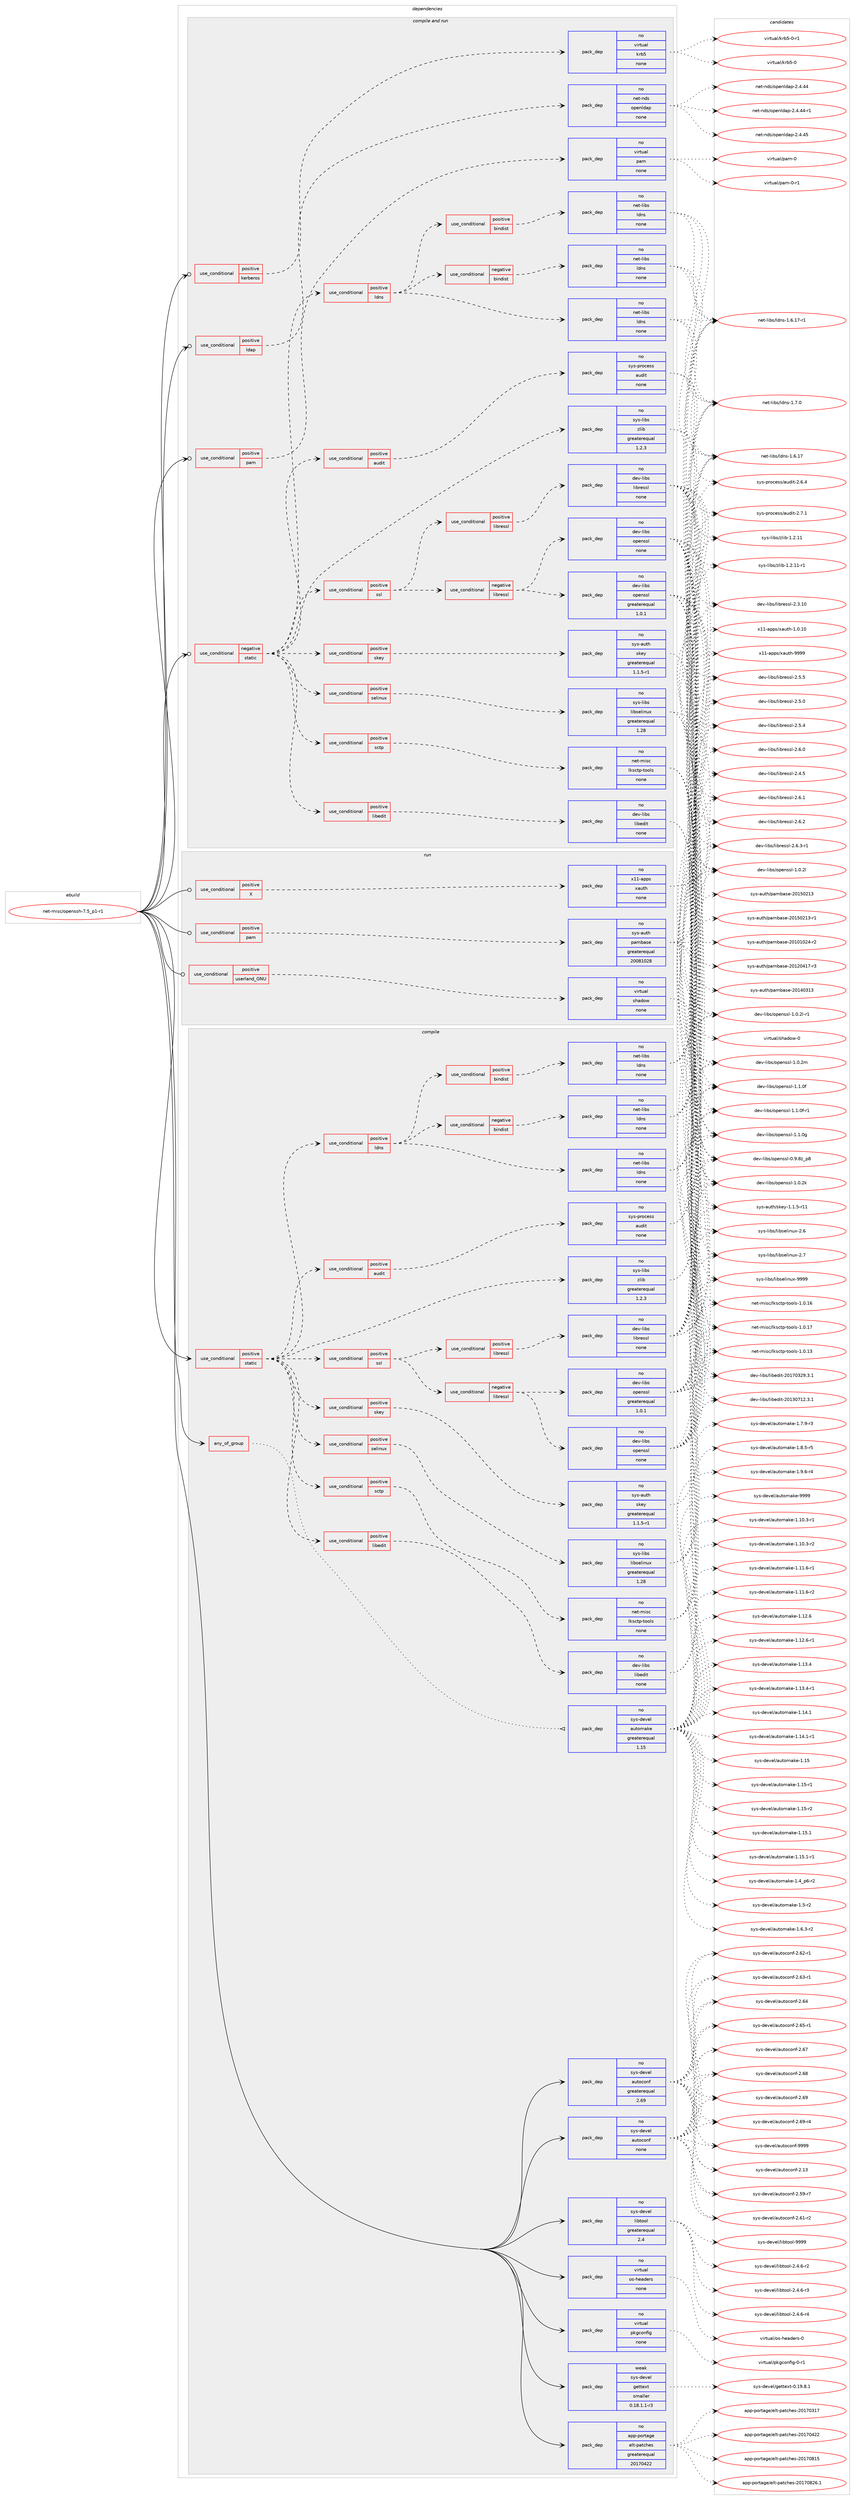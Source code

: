 digraph prolog {

# *************
# Graph options
# *************

newrank=true;
concentrate=true;
compound=true;
graph [rankdir=LR,fontname=Helvetica,fontsize=10,ranksep=1.5];#, ranksep=2.5, nodesep=0.2];
edge  [arrowhead=vee];
node  [fontname=Helvetica,fontsize=10];

# **********
# The ebuild
# **********

subgraph cluster_leftcol {
color=gray;
rank=same;
label=<<i>ebuild</i>>;
id [label="net-misc/openssh-7.5_p1-r1", color=red, width=4, href="../net-misc/openssh-7.5_p1-r1.svg"];
}

# ****************
# The dependencies
# ****************

subgraph cluster_midcol {
color=gray;
label=<<i>dependencies</i>>;
subgraph cluster_compile {
fillcolor="#eeeeee";
style=filled;
label=<<i>compile</i>>;
subgraph any7080 {
dependency428613 [label=<<TABLE BORDER="0" CELLBORDER="1" CELLSPACING="0" CELLPADDING="4"><TR><TD CELLPADDING="10">any_of_group</TD></TR></TABLE>>, shape=none, color=red];subgraph pack315229 {
dependency428614 [label=<<TABLE BORDER="0" CELLBORDER="1" CELLSPACING="0" CELLPADDING="4" WIDTH="220"><TR><TD ROWSPAN="6" CELLPADDING="30">pack_dep</TD></TR><TR><TD WIDTH="110">no</TD></TR><TR><TD>sys-devel</TD></TR><TR><TD>automake</TD></TR><TR><TD>greaterequal</TD></TR><TR><TD>1.15</TD></TR></TABLE>>, shape=none, color=blue];
}
dependency428613:e -> dependency428614:w [weight=20,style="dotted",arrowhead="oinv"];
}
id:e -> dependency428613:w [weight=20,style="solid",arrowhead="vee"];
subgraph cond106084 {
dependency428615 [label=<<TABLE BORDER="0" CELLBORDER="1" CELLSPACING="0" CELLPADDING="4"><TR><TD ROWSPAN="3" CELLPADDING="10">use_conditional</TD></TR><TR><TD>positive</TD></TR><TR><TD>static</TD></TR></TABLE>>, shape=none, color=red];
subgraph cond106085 {
dependency428616 [label=<<TABLE BORDER="0" CELLBORDER="1" CELLSPACING="0" CELLPADDING="4"><TR><TD ROWSPAN="3" CELLPADDING="10">use_conditional</TD></TR><TR><TD>positive</TD></TR><TR><TD>audit</TD></TR></TABLE>>, shape=none, color=red];
subgraph pack315230 {
dependency428617 [label=<<TABLE BORDER="0" CELLBORDER="1" CELLSPACING="0" CELLPADDING="4" WIDTH="220"><TR><TD ROWSPAN="6" CELLPADDING="30">pack_dep</TD></TR><TR><TD WIDTH="110">no</TD></TR><TR><TD>sys-process</TD></TR><TR><TD>audit</TD></TR><TR><TD>none</TD></TR><TR><TD></TD></TR></TABLE>>, shape=none, color=blue];
}
dependency428616:e -> dependency428617:w [weight=20,style="dashed",arrowhead="vee"];
}
dependency428615:e -> dependency428616:w [weight=20,style="dashed",arrowhead="vee"];
subgraph cond106086 {
dependency428618 [label=<<TABLE BORDER="0" CELLBORDER="1" CELLSPACING="0" CELLPADDING="4"><TR><TD ROWSPAN="3" CELLPADDING="10">use_conditional</TD></TR><TR><TD>positive</TD></TR><TR><TD>ldns</TD></TR></TABLE>>, shape=none, color=red];
subgraph pack315231 {
dependency428619 [label=<<TABLE BORDER="0" CELLBORDER="1" CELLSPACING="0" CELLPADDING="4" WIDTH="220"><TR><TD ROWSPAN="6" CELLPADDING="30">pack_dep</TD></TR><TR><TD WIDTH="110">no</TD></TR><TR><TD>net-libs</TD></TR><TR><TD>ldns</TD></TR><TR><TD>none</TD></TR><TR><TD></TD></TR></TABLE>>, shape=none, color=blue];
}
dependency428618:e -> dependency428619:w [weight=20,style="dashed",arrowhead="vee"];
subgraph cond106087 {
dependency428620 [label=<<TABLE BORDER="0" CELLBORDER="1" CELLSPACING="0" CELLPADDING="4"><TR><TD ROWSPAN="3" CELLPADDING="10">use_conditional</TD></TR><TR><TD>negative</TD></TR><TR><TD>bindist</TD></TR></TABLE>>, shape=none, color=red];
subgraph pack315232 {
dependency428621 [label=<<TABLE BORDER="0" CELLBORDER="1" CELLSPACING="0" CELLPADDING="4" WIDTH="220"><TR><TD ROWSPAN="6" CELLPADDING="30">pack_dep</TD></TR><TR><TD WIDTH="110">no</TD></TR><TR><TD>net-libs</TD></TR><TR><TD>ldns</TD></TR><TR><TD>none</TD></TR><TR><TD></TD></TR></TABLE>>, shape=none, color=blue];
}
dependency428620:e -> dependency428621:w [weight=20,style="dashed",arrowhead="vee"];
}
dependency428618:e -> dependency428620:w [weight=20,style="dashed",arrowhead="vee"];
subgraph cond106088 {
dependency428622 [label=<<TABLE BORDER="0" CELLBORDER="1" CELLSPACING="0" CELLPADDING="4"><TR><TD ROWSPAN="3" CELLPADDING="10">use_conditional</TD></TR><TR><TD>positive</TD></TR><TR><TD>bindist</TD></TR></TABLE>>, shape=none, color=red];
subgraph pack315233 {
dependency428623 [label=<<TABLE BORDER="0" CELLBORDER="1" CELLSPACING="0" CELLPADDING="4" WIDTH="220"><TR><TD ROWSPAN="6" CELLPADDING="30">pack_dep</TD></TR><TR><TD WIDTH="110">no</TD></TR><TR><TD>net-libs</TD></TR><TR><TD>ldns</TD></TR><TR><TD>none</TD></TR><TR><TD></TD></TR></TABLE>>, shape=none, color=blue];
}
dependency428622:e -> dependency428623:w [weight=20,style="dashed",arrowhead="vee"];
}
dependency428618:e -> dependency428622:w [weight=20,style="dashed",arrowhead="vee"];
}
dependency428615:e -> dependency428618:w [weight=20,style="dashed",arrowhead="vee"];
subgraph cond106089 {
dependency428624 [label=<<TABLE BORDER="0" CELLBORDER="1" CELLSPACING="0" CELLPADDING="4"><TR><TD ROWSPAN="3" CELLPADDING="10">use_conditional</TD></TR><TR><TD>positive</TD></TR><TR><TD>libedit</TD></TR></TABLE>>, shape=none, color=red];
subgraph pack315234 {
dependency428625 [label=<<TABLE BORDER="0" CELLBORDER="1" CELLSPACING="0" CELLPADDING="4" WIDTH="220"><TR><TD ROWSPAN="6" CELLPADDING="30">pack_dep</TD></TR><TR><TD WIDTH="110">no</TD></TR><TR><TD>dev-libs</TD></TR><TR><TD>libedit</TD></TR><TR><TD>none</TD></TR><TR><TD></TD></TR></TABLE>>, shape=none, color=blue];
}
dependency428624:e -> dependency428625:w [weight=20,style="dashed",arrowhead="vee"];
}
dependency428615:e -> dependency428624:w [weight=20,style="dashed",arrowhead="vee"];
subgraph cond106090 {
dependency428626 [label=<<TABLE BORDER="0" CELLBORDER="1" CELLSPACING="0" CELLPADDING="4"><TR><TD ROWSPAN="3" CELLPADDING="10">use_conditional</TD></TR><TR><TD>positive</TD></TR><TR><TD>sctp</TD></TR></TABLE>>, shape=none, color=red];
subgraph pack315235 {
dependency428627 [label=<<TABLE BORDER="0" CELLBORDER="1" CELLSPACING="0" CELLPADDING="4" WIDTH="220"><TR><TD ROWSPAN="6" CELLPADDING="30">pack_dep</TD></TR><TR><TD WIDTH="110">no</TD></TR><TR><TD>net-misc</TD></TR><TR><TD>lksctp-tools</TD></TR><TR><TD>none</TD></TR><TR><TD></TD></TR></TABLE>>, shape=none, color=blue];
}
dependency428626:e -> dependency428627:w [weight=20,style="dashed",arrowhead="vee"];
}
dependency428615:e -> dependency428626:w [weight=20,style="dashed",arrowhead="vee"];
subgraph cond106091 {
dependency428628 [label=<<TABLE BORDER="0" CELLBORDER="1" CELLSPACING="0" CELLPADDING="4"><TR><TD ROWSPAN="3" CELLPADDING="10">use_conditional</TD></TR><TR><TD>positive</TD></TR><TR><TD>selinux</TD></TR></TABLE>>, shape=none, color=red];
subgraph pack315236 {
dependency428629 [label=<<TABLE BORDER="0" CELLBORDER="1" CELLSPACING="0" CELLPADDING="4" WIDTH="220"><TR><TD ROWSPAN="6" CELLPADDING="30">pack_dep</TD></TR><TR><TD WIDTH="110">no</TD></TR><TR><TD>sys-libs</TD></TR><TR><TD>libselinux</TD></TR><TR><TD>greaterequal</TD></TR><TR><TD>1.28</TD></TR></TABLE>>, shape=none, color=blue];
}
dependency428628:e -> dependency428629:w [weight=20,style="dashed",arrowhead="vee"];
}
dependency428615:e -> dependency428628:w [weight=20,style="dashed",arrowhead="vee"];
subgraph cond106092 {
dependency428630 [label=<<TABLE BORDER="0" CELLBORDER="1" CELLSPACING="0" CELLPADDING="4"><TR><TD ROWSPAN="3" CELLPADDING="10">use_conditional</TD></TR><TR><TD>positive</TD></TR><TR><TD>skey</TD></TR></TABLE>>, shape=none, color=red];
subgraph pack315237 {
dependency428631 [label=<<TABLE BORDER="0" CELLBORDER="1" CELLSPACING="0" CELLPADDING="4" WIDTH="220"><TR><TD ROWSPAN="6" CELLPADDING="30">pack_dep</TD></TR><TR><TD WIDTH="110">no</TD></TR><TR><TD>sys-auth</TD></TR><TR><TD>skey</TD></TR><TR><TD>greaterequal</TD></TR><TR><TD>1.1.5-r1</TD></TR></TABLE>>, shape=none, color=blue];
}
dependency428630:e -> dependency428631:w [weight=20,style="dashed",arrowhead="vee"];
}
dependency428615:e -> dependency428630:w [weight=20,style="dashed",arrowhead="vee"];
subgraph cond106093 {
dependency428632 [label=<<TABLE BORDER="0" CELLBORDER="1" CELLSPACING="0" CELLPADDING="4"><TR><TD ROWSPAN="3" CELLPADDING="10">use_conditional</TD></TR><TR><TD>positive</TD></TR><TR><TD>ssl</TD></TR></TABLE>>, shape=none, color=red];
subgraph cond106094 {
dependency428633 [label=<<TABLE BORDER="0" CELLBORDER="1" CELLSPACING="0" CELLPADDING="4"><TR><TD ROWSPAN="3" CELLPADDING="10">use_conditional</TD></TR><TR><TD>negative</TD></TR><TR><TD>libressl</TD></TR></TABLE>>, shape=none, color=red];
subgraph pack315238 {
dependency428634 [label=<<TABLE BORDER="0" CELLBORDER="1" CELLSPACING="0" CELLPADDING="4" WIDTH="220"><TR><TD ROWSPAN="6" CELLPADDING="30">pack_dep</TD></TR><TR><TD WIDTH="110">no</TD></TR><TR><TD>dev-libs</TD></TR><TR><TD>openssl</TD></TR><TR><TD>greaterequal</TD></TR><TR><TD>1.0.1</TD></TR></TABLE>>, shape=none, color=blue];
}
dependency428633:e -> dependency428634:w [weight=20,style="dashed",arrowhead="vee"];
subgraph pack315239 {
dependency428635 [label=<<TABLE BORDER="0" CELLBORDER="1" CELLSPACING="0" CELLPADDING="4" WIDTH="220"><TR><TD ROWSPAN="6" CELLPADDING="30">pack_dep</TD></TR><TR><TD WIDTH="110">no</TD></TR><TR><TD>dev-libs</TD></TR><TR><TD>openssl</TD></TR><TR><TD>none</TD></TR><TR><TD></TD></TR></TABLE>>, shape=none, color=blue];
}
dependency428633:e -> dependency428635:w [weight=20,style="dashed",arrowhead="vee"];
}
dependency428632:e -> dependency428633:w [weight=20,style="dashed",arrowhead="vee"];
subgraph cond106095 {
dependency428636 [label=<<TABLE BORDER="0" CELLBORDER="1" CELLSPACING="0" CELLPADDING="4"><TR><TD ROWSPAN="3" CELLPADDING="10">use_conditional</TD></TR><TR><TD>positive</TD></TR><TR><TD>libressl</TD></TR></TABLE>>, shape=none, color=red];
subgraph pack315240 {
dependency428637 [label=<<TABLE BORDER="0" CELLBORDER="1" CELLSPACING="0" CELLPADDING="4" WIDTH="220"><TR><TD ROWSPAN="6" CELLPADDING="30">pack_dep</TD></TR><TR><TD WIDTH="110">no</TD></TR><TR><TD>dev-libs</TD></TR><TR><TD>libressl</TD></TR><TR><TD>none</TD></TR><TR><TD></TD></TR></TABLE>>, shape=none, color=blue];
}
dependency428636:e -> dependency428637:w [weight=20,style="dashed",arrowhead="vee"];
}
dependency428632:e -> dependency428636:w [weight=20,style="dashed",arrowhead="vee"];
}
dependency428615:e -> dependency428632:w [weight=20,style="dashed",arrowhead="vee"];
subgraph pack315241 {
dependency428638 [label=<<TABLE BORDER="0" CELLBORDER="1" CELLSPACING="0" CELLPADDING="4" WIDTH="220"><TR><TD ROWSPAN="6" CELLPADDING="30">pack_dep</TD></TR><TR><TD WIDTH="110">no</TD></TR><TR><TD>sys-libs</TD></TR><TR><TD>zlib</TD></TR><TR><TD>greaterequal</TD></TR><TR><TD>1.2.3</TD></TR></TABLE>>, shape=none, color=blue];
}
dependency428615:e -> dependency428638:w [weight=20,style="dashed",arrowhead="vee"];
}
id:e -> dependency428615:w [weight=20,style="solid",arrowhead="vee"];
subgraph pack315242 {
dependency428639 [label=<<TABLE BORDER="0" CELLBORDER="1" CELLSPACING="0" CELLPADDING="4" WIDTH="220"><TR><TD ROWSPAN="6" CELLPADDING="30">pack_dep</TD></TR><TR><TD WIDTH="110">no</TD></TR><TR><TD>app-portage</TD></TR><TR><TD>elt-patches</TD></TR><TR><TD>greaterequal</TD></TR><TR><TD>20170422</TD></TR></TABLE>>, shape=none, color=blue];
}
id:e -> dependency428639:w [weight=20,style="solid",arrowhead="vee"];
subgraph pack315243 {
dependency428640 [label=<<TABLE BORDER="0" CELLBORDER="1" CELLSPACING="0" CELLPADDING="4" WIDTH="220"><TR><TD ROWSPAN="6" CELLPADDING="30">pack_dep</TD></TR><TR><TD WIDTH="110">no</TD></TR><TR><TD>sys-devel</TD></TR><TR><TD>autoconf</TD></TR><TR><TD>greaterequal</TD></TR><TR><TD>2.69</TD></TR></TABLE>>, shape=none, color=blue];
}
id:e -> dependency428640:w [weight=20,style="solid",arrowhead="vee"];
subgraph pack315244 {
dependency428641 [label=<<TABLE BORDER="0" CELLBORDER="1" CELLSPACING="0" CELLPADDING="4" WIDTH="220"><TR><TD ROWSPAN="6" CELLPADDING="30">pack_dep</TD></TR><TR><TD WIDTH="110">no</TD></TR><TR><TD>sys-devel</TD></TR><TR><TD>autoconf</TD></TR><TR><TD>none</TD></TR><TR><TD></TD></TR></TABLE>>, shape=none, color=blue];
}
id:e -> dependency428641:w [weight=20,style="solid",arrowhead="vee"];
subgraph pack315245 {
dependency428642 [label=<<TABLE BORDER="0" CELLBORDER="1" CELLSPACING="0" CELLPADDING="4" WIDTH="220"><TR><TD ROWSPAN="6" CELLPADDING="30">pack_dep</TD></TR><TR><TD WIDTH="110">no</TD></TR><TR><TD>sys-devel</TD></TR><TR><TD>libtool</TD></TR><TR><TD>greaterequal</TD></TR><TR><TD>2.4</TD></TR></TABLE>>, shape=none, color=blue];
}
id:e -> dependency428642:w [weight=20,style="solid",arrowhead="vee"];
subgraph pack315246 {
dependency428643 [label=<<TABLE BORDER="0" CELLBORDER="1" CELLSPACING="0" CELLPADDING="4" WIDTH="220"><TR><TD ROWSPAN="6" CELLPADDING="30">pack_dep</TD></TR><TR><TD WIDTH="110">no</TD></TR><TR><TD>virtual</TD></TR><TR><TD>os-headers</TD></TR><TR><TD>none</TD></TR><TR><TD></TD></TR></TABLE>>, shape=none, color=blue];
}
id:e -> dependency428643:w [weight=20,style="solid",arrowhead="vee"];
subgraph pack315247 {
dependency428644 [label=<<TABLE BORDER="0" CELLBORDER="1" CELLSPACING="0" CELLPADDING="4" WIDTH="220"><TR><TD ROWSPAN="6" CELLPADDING="30">pack_dep</TD></TR><TR><TD WIDTH="110">no</TD></TR><TR><TD>virtual</TD></TR><TR><TD>pkgconfig</TD></TR><TR><TD>none</TD></TR><TR><TD></TD></TR></TABLE>>, shape=none, color=blue];
}
id:e -> dependency428644:w [weight=20,style="solid",arrowhead="vee"];
subgraph pack315248 {
dependency428645 [label=<<TABLE BORDER="0" CELLBORDER="1" CELLSPACING="0" CELLPADDING="4" WIDTH="220"><TR><TD ROWSPAN="6" CELLPADDING="30">pack_dep</TD></TR><TR><TD WIDTH="110">weak</TD></TR><TR><TD>sys-devel</TD></TR><TR><TD>gettext</TD></TR><TR><TD>smaller</TD></TR><TR><TD>0.18.1.1-r3</TD></TR></TABLE>>, shape=none, color=blue];
}
id:e -> dependency428645:w [weight=20,style="solid",arrowhead="vee"];
}
subgraph cluster_compileandrun {
fillcolor="#eeeeee";
style=filled;
label=<<i>compile and run</i>>;
subgraph cond106096 {
dependency428646 [label=<<TABLE BORDER="0" CELLBORDER="1" CELLSPACING="0" CELLPADDING="4"><TR><TD ROWSPAN="3" CELLPADDING="10">use_conditional</TD></TR><TR><TD>negative</TD></TR><TR><TD>static</TD></TR></TABLE>>, shape=none, color=red];
subgraph cond106097 {
dependency428647 [label=<<TABLE BORDER="0" CELLBORDER="1" CELLSPACING="0" CELLPADDING="4"><TR><TD ROWSPAN="3" CELLPADDING="10">use_conditional</TD></TR><TR><TD>positive</TD></TR><TR><TD>audit</TD></TR></TABLE>>, shape=none, color=red];
subgraph pack315249 {
dependency428648 [label=<<TABLE BORDER="0" CELLBORDER="1" CELLSPACING="0" CELLPADDING="4" WIDTH="220"><TR><TD ROWSPAN="6" CELLPADDING="30">pack_dep</TD></TR><TR><TD WIDTH="110">no</TD></TR><TR><TD>sys-process</TD></TR><TR><TD>audit</TD></TR><TR><TD>none</TD></TR><TR><TD></TD></TR></TABLE>>, shape=none, color=blue];
}
dependency428647:e -> dependency428648:w [weight=20,style="dashed",arrowhead="vee"];
}
dependency428646:e -> dependency428647:w [weight=20,style="dashed",arrowhead="vee"];
subgraph cond106098 {
dependency428649 [label=<<TABLE BORDER="0" CELLBORDER="1" CELLSPACING="0" CELLPADDING="4"><TR><TD ROWSPAN="3" CELLPADDING="10">use_conditional</TD></TR><TR><TD>positive</TD></TR><TR><TD>ldns</TD></TR></TABLE>>, shape=none, color=red];
subgraph pack315250 {
dependency428650 [label=<<TABLE BORDER="0" CELLBORDER="1" CELLSPACING="0" CELLPADDING="4" WIDTH="220"><TR><TD ROWSPAN="6" CELLPADDING="30">pack_dep</TD></TR><TR><TD WIDTH="110">no</TD></TR><TR><TD>net-libs</TD></TR><TR><TD>ldns</TD></TR><TR><TD>none</TD></TR><TR><TD></TD></TR></TABLE>>, shape=none, color=blue];
}
dependency428649:e -> dependency428650:w [weight=20,style="dashed",arrowhead="vee"];
subgraph cond106099 {
dependency428651 [label=<<TABLE BORDER="0" CELLBORDER="1" CELLSPACING="0" CELLPADDING="4"><TR><TD ROWSPAN="3" CELLPADDING="10">use_conditional</TD></TR><TR><TD>negative</TD></TR><TR><TD>bindist</TD></TR></TABLE>>, shape=none, color=red];
subgraph pack315251 {
dependency428652 [label=<<TABLE BORDER="0" CELLBORDER="1" CELLSPACING="0" CELLPADDING="4" WIDTH="220"><TR><TD ROWSPAN="6" CELLPADDING="30">pack_dep</TD></TR><TR><TD WIDTH="110">no</TD></TR><TR><TD>net-libs</TD></TR><TR><TD>ldns</TD></TR><TR><TD>none</TD></TR><TR><TD></TD></TR></TABLE>>, shape=none, color=blue];
}
dependency428651:e -> dependency428652:w [weight=20,style="dashed",arrowhead="vee"];
}
dependency428649:e -> dependency428651:w [weight=20,style="dashed",arrowhead="vee"];
subgraph cond106100 {
dependency428653 [label=<<TABLE BORDER="0" CELLBORDER="1" CELLSPACING="0" CELLPADDING="4"><TR><TD ROWSPAN="3" CELLPADDING="10">use_conditional</TD></TR><TR><TD>positive</TD></TR><TR><TD>bindist</TD></TR></TABLE>>, shape=none, color=red];
subgraph pack315252 {
dependency428654 [label=<<TABLE BORDER="0" CELLBORDER="1" CELLSPACING="0" CELLPADDING="4" WIDTH="220"><TR><TD ROWSPAN="6" CELLPADDING="30">pack_dep</TD></TR><TR><TD WIDTH="110">no</TD></TR><TR><TD>net-libs</TD></TR><TR><TD>ldns</TD></TR><TR><TD>none</TD></TR><TR><TD></TD></TR></TABLE>>, shape=none, color=blue];
}
dependency428653:e -> dependency428654:w [weight=20,style="dashed",arrowhead="vee"];
}
dependency428649:e -> dependency428653:w [weight=20,style="dashed",arrowhead="vee"];
}
dependency428646:e -> dependency428649:w [weight=20,style="dashed",arrowhead="vee"];
subgraph cond106101 {
dependency428655 [label=<<TABLE BORDER="0" CELLBORDER="1" CELLSPACING="0" CELLPADDING="4"><TR><TD ROWSPAN="3" CELLPADDING="10">use_conditional</TD></TR><TR><TD>positive</TD></TR><TR><TD>libedit</TD></TR></TABLE>>, shape=none, color=red];
subgraph pack315253 {
dependency428656 [label=<<TABLE BORDER="0" CELLBORDER="1" CELLSPACING="0" CELLPADDING="4" WIDTH="220"><TR><TD ROWSPAN="6" CELLPADDING="30">pack_dep</TD></TR><TR><TD WIDTH="110">no</TD></TR><TR><TD>dev-libs</TD></TR><TR><TD>libedit</TD></TR><TR><TD>none</TD></TR><TR><TD></TD></TR></TABLE>>, shape=none, color=blue];
}
dependency428655:e -> dependency428656:w [weight=20,style="dashed",arrowhead="vee"];
}
dependency428646:e -> dependency428655:w [weight=20,style="dashed",arrowhead="vee"];
subgraph cond106102 {
dependency428657 [label=<<TABLE BORDER="0" CELLBORDER="1" CELLSPACING="0" CELLPADDING="4"><TR><TD ROWSPAN="3" CELLPADDING="10">use_conditional</TD></TR><TR><TD>positive</TD></TR><TR><TD>sctp</TD></TR></TABLE>>, shape=none, color=red];
subgraph pack315254 {
dependency428658 [label=<<TABLE BORDER="0" CELLBORDER="1" CELLSPACING="0" CELLPADDING="4" WIDTH="220"><TR><TD ROWSPAN="6" CELLPADDING="30">pack_dep</TD></TR><TR><TD WIDTH="110">no</TD></TR><TR><TD>net-misc</TD></TR><TR><TD>lksctp-tools</TD></TR><TR><TD>none</TD></TR><TR><TD></TD></TR></TABLE>>, shape=none, color=blue];
}
dependency428657:e -> dependency428658:w [weight=20,style="dashed",arrowhead="vee"];
}
dependency428646:e -> dependency428657:w [weight=20,style="dashed",arrowhead="vee"];
subgraph cond106103 {
dependency428659 [label=<<TABLE BORDER="0" CELLBORDER="1" CELLSPACING="0" CELLPADDING="4"><TR><TD ROWSPAN="3" CELLPADDING="10">use_conditional</TD></TR><TR><TD>positive</TD></TR><TR><TD>selinux</TD></TR></TABLE>>, shape=none, color=red];
subgraph pack315255 {
dependency428660 [label=<<TABLE BORDER="0" CELLBORDER="1" CELLSPACING="0" CELLPADDING="4" WIDTH="220"><TR><TD ROWSPAN="6" CELLPADDING="30">pack_dep</TD></TR><TR><TD WIDTH="110">no</TD></TR><TR><TD>sys-libs</TD></TR><TR><TD>libselinux</TD></TR><TR><TD>greaterequal</TD></TR><TR><TD>1.28</TD></TR></TABLE>>, shape=none, color=blue];
}
dependency428659:e -> dependency428660:w [weight=20,style="dashed",arrowhead="vee"];
}
dependency428646:e -> dependency428659:w [weight=20,style="dashed",arrowhead="vee"];
subgraph cond106104 {
dependency428661 [label=<<TABLE BORDER="0" CELLBORDER="1" CELLSPACING="0" CELLPADDING="4"><TR><TD ROWSPAN="3" CELLPADDING="10">use_conditional</TD></TR><TR><TD>positive</TD></TR><TR><TD>skey</TD></TR></TABLE>>, shape=none, color=red];
subgraph pack315256 {
dependency428662 [label=<<TABLE BORDER="0" CELLBORDER="1" CELLSPACING="0" CELLPADDING="4" WIDTH="220"><TR><TD ROWSPAN="6" CELLPADDING="30">pack_dep</TD></TR><TR><TD WIDTH="110">no</TD></TR><TR><TD>sys-auth</TD></TR><TR><TD>skey</TD></TR><TR><TD>greaterequal</TD></TR><TR><TD>1.1.5-r1</TD></TR></TABLE>>, shape=none, color=blue];
}
dependency428661:e -> dependency428662:w [weight=20,style="dashed",arrowhead="vee"];
}
dependency428646:e -> dependency428661:w [weight=20,style="dashed",arrowhead="vee"];
subgraph cond106105 {
dependency428663 [label=<<TABLE BORDER="0" CELLBORDER="1" CELLSPACING="0" CELLPADDING="4"><TR><TD ROWSPAN="3" CELLPADDING="10">use_conditional</TD></TR><TR><TD>positive</TD></TR><TR><TD>ssl</TD></TR></TABLE>>, shape=none, color=red];
subgraph cond106106 {
dependency428664 [label=<<TABLE BORDER="0" CELLBORDER="1" CELLSPACING="0" CELLPADDING="4"><TR><TD ROWSPAN="3" CELLPADDING="10">use_conditional</TD></TR><TR><TD>negative</TD></TR><TR><TD>libressl</TD></TR></TABLE>>, shape=none, color=red];
subgraph pack315257 {
dependency428665 [label=<<TABLE BORDER="0" CELLBORDER="1" CELLSPACING="0" CELLPADDING="4" WIDTH="220"><TR><TD ROWSPAN="6" CELLPADDING="30">pack_dep</TD></TR><TR><TD WIDTH="110">no</TD></TR><TR><TD>dev-libs</TD></TR><TR><TD>openssl</TD></TR><TR><TD>greaterequal</TD></TR><TR><TD>1.0.1</TD></TR></TABLE>>, shape=none, color=blue];
}
dependency428664:e -> dependency428665:w [weight=20,style="dashed",arrowhead="vee"];
subgraph pack315258 {
dependency428666 [label=<<TABLE BORDER="0" CELLBORDER="1" CELLSPACING="0" CELLPADDING="4" WIDTH="220"><TR><TD ROWSPAN="6" CELLPADDING="30">pack_dep</TD></TR><TR><TD WIDTH="110">no</TD></TR><TR><TD>dev-libs</TD></TR><TR><TD>openssl</TD></TR><TR><TD>none</TD></TR><TR><TD></TD></TR></TABLE>>, shape=none, color=blue];
}
dependency428664:e -> dependency428666:w [weight=20,style="dashed",arrowhead="vee"];
}
dependency428663:e -> dependency428664:w [weight=20,style="dashed",arrowhead="vee"];
subgraph cond106107 {
dependency428667 [label=<<TABLE BORDER="0" CELLBORDER="1" CELLSPACING="0" CELLPADDING="4"><TR><TD ROWSPAN="3" CELLPADDING="10">use_conditional</TD></TR><TR><TD>positive</TD></TR><TR><TD>libressl</TD></TR></TABLE>>, shape=none, color=red];
subgraph pack315259 {
dependency428668 [label=<<TABLE BORDER="0" CELLBORDER="1" CELLSPACING="0" CELLPADDING="4" WIDTH="220"><TR><TD ROWSPAN="6" CELLPADDING="30">pack_dep</TD></TR><TR><TD WIDTH="110">no</TD></TR><TR><TD>dev-libs</TD></TR><TR><TD>libressl</TD></TR><TR><TD>none</TD></TR><TR><TD></TD></TR></TABLE>>, shape=none, color=blue];
}
dependency428667:e -> dependency428668:w [weight=20,style="dashed",arrowhead="vee"];
}
dependency428663:e -> dependency428667:w [weight=20,style="dashed",arrowhead="vee"];
}
dependency428646:e -> dependency428663:w [weight=20,style="dashed",arrowhead="vee"];
subgraph pack315260 {
dependency428669 [label=<<TABLE BORDER="0" CELLBORDER="1" CELLSPACING="0" CELLPADDING="4" WIDTH="220"><TR><TD ROWSPAN="6" CELLPADDING="30">pack_dep</TD></TR><TR><TD WIDTH="110">no</TD></TR><TR><TD>sys-libs</TD></TR><TR><TD>zlib</TD></TR><TR><TD>greaterequal</TD></TR><TR><TD>1.2.3</TD></TR></TABLE>>, shape=none, color=blue];
}
dependency428646:e -> dependency428669:w [weight=20,style="dashed",arrowhead="vee"];
}
id:e -> dependency428646:w [weight=20,style="solid",arrowhead="odotvee"];
subgraph cond106108 {
dependency428670 [label=<<TABLE BORDER="0" CELLBORDER="1" CELLSPACING="0" CELLPADDING="4"><TR><TD ROWSPAN="3" CELLPADDING="10">use_conditional</TD></TR><TR><TD>positive</TD></TR><TR><TD>kerberos</TD></TR></TABLE>>, shape=none, color=red];
subgraph pack315261 {
dependency428671 [label=<<TABLE BORDER="0" CELLBORDER="1" CELLSPACING="0" CELLPADDING="4" WIDTH="220"><TR><TD ROWSPAN="6" CELLPADDING="30">pack_dep</TD></TR><TR><TD WIDTH="110">no</TD></TR><TR><TD>virtual</TD></TR><TR><TD>krb5</TD></TR><TR><TD>none</TD></TR><TR><TD></TD></TR></TABLE>>, shape=none, color=blue];
}
dependency428670:e -> dependency428671:w [weight=20,style="dashed",arrowhead="vee"];
}
id:e -> dependency428670:w [weight=20,style="solid",arrowhead="odotvee"];
subgraph cond106109 {
dependency428672 [label=<<TABLE BORDER="0" CELLBORDER="1" CELLSPACING="0" CELLPADDING="4"><TR><TD ROWSPAN="3" CELLPADDING="10">use_conditional</TD></TR><TR><TD>positive</TD></TR><TR><TD>ldap</TD></TR></TABLE>>, shape=none, color=red];
subgraph pack315262 {
dependency428673 [label=<<TABLE BORDER="0" CELLBORDER="1" CELLSPACING="0" CELLPADDING="4" WIDTH="220"><TR><TD ROWSPAN="6" CELLPADDING="30">pack_dep</TD></TR><TR><TD WIDTH="110">no</TD></TR><TR><TD>net-nds</TD></TR><TR><TD>openldap</TD></TR><TR><TD>none</TD></TR><TR><TD></TD></TR></TABLE>>, shape=none, color=blue];
}
dependency428672:e -> dependency428673:w [weight=20,style="dashed",arrowhead="vee"];
}
id:e -> dependency428672:w [weight=20,style="solid",arrowhead="odotvee"];
subgraph cond106110 {
dependency428674 [label=<<TABLE BORDER="0" CELLBORDER="1" CELLSPACING="0" CELLPADDING="4"><TR><TD ROWSPAN="3" CELLPADDING="10">use_conditional</TD></TR><TR><TD>positive</TD></TR><TR><TD>pam</TD></TR></TABLE>>, shape=none, color=red];
subgraph pack315263 {
dependency428675 [label=<<TABLE BORDER="0" CELLBORDER="1" CELLSPACING="0" CELLPADDING="4" WIDTH="220"><TR><TD ROWSPAN="6" CELLPADDING="30">pack_dep</TD></TR><TR><TD WIDTH="110">no</TD></TR><TR><TD>virtual</TD></TR><TR><TD>pam</TD></TR><TR><TD>none</TD></TR><TR><TD></TD></TR></TABLE>>, shape=none, color=blue];
}
dependency428674:e -> dependency428675:w [weight=20,style="dashed",arrowhead="vee"];
}
id:e -> dependency428674:w [weight=20,style="solid",arrowhead="odotvee"];
}
subgraph cluster_run {
fillcolor="#eeeeee";
style=filled;
label=<<i>run</i>>;
subgraph cond106111 {
dependency428676 [label=<<TABLE BORDER="0" CELLBORDER="1" CELLSPACING="0" CELLPADDING="4"><TR><TD ROWSPAN="3" CELLPADDING="10">use_conditional</TD></TR><TR><TD>positive</TD></TR><TR><TD>X</TD></TR></TABLE>>, shape=none, color=red];
subgraph pack315264 {
dependency428677 [label=<<TABLE BORDER="0" CELLBORDER="1" CELLSPACING="0" CELLPADDING="4" WIDTH="220"><TR><TD ROWSPAN="6" CELLPADDING="30">pack_dep</TD></TR><TR><TD WIDTH="110">no</TD></TR><TR><TD>x11-apps</TD></TR><TR><TD>xauth</TD></TR><TR><TD>none</TD></TR><TR><TD></TD></TR></TABLE>>, shape=none, color=blue];
}
dependency428676:e -> dependency428677:w [weight=20,style="dashed",arrowhead="vee"];
}
id:e -> dependency428676:w [weight=20,style="solid",arrowhead="odot"];
subgraph cond106112 {
dependency428678 [label=<<TABLE BORDER="0" CELLBORDER="1" CELLSPACING="0" CELLPADDING="4"><TR><TD ROWSPAN="3" CELLPADDING="10">use_conditional</TD></TR><TR><TD>positive</TD></TR><TR><TD>pam</TD></TR></TABLE>>, shape=none, color=red];
subgraph pack315265 {
dependency428679 [label=<<TABLE BORDER="0" CELLBORDER="1" CELLSPACING="0" CELLPADDING="4" WIDTH="220"><TR><TD ROWSPAN="6" CELLPADDING="30">pack_dep</TD></TR><TR><TD WIDTH="110">no</TD></TR><TR><TD>sys-auth</TD></TR><TR><TD>pambase</TD></TR><TR><TD>greaterequal</TD></TR><TR><TD>20081028</TD></TR></TABLE>>, shape=none, color=blue];
}
dependency428678:e -> dependency428679:w [weight=20,style="dashed",arrowhead="vee"];
}
id:e -> dependency428678:w [weight=20,style="solid",arrowhead="odot"];
subgraph cond106113 {
dependency428680 [label=<<TABLE BORDER="0" CELLBORDER="1" CELLSPACING="0" CELLPADDING="4"><TR><TD ROWSPAN="3" CELLPADDING="10">use_conditional</TD></TR><TR><TD>positive</TD></TR><TR><TD>userland_GNU</TD></TR></TABLE>>, shape=none, color=red];
subgraph pack315266 {
dependency428681 [label=<<TABLE BORDER="0" CELLBORDER="1" CELLSPACING="0" CELLPADDING="4" WIDTH="220"><TR><TD ROWSPAN="6" CELLPADDING="30">pack_dep</TD></TR><TR><TD WIDTH="110">no</TD></TR><TR><TD>virtual</TD></TR><TR><TD>shadow</TD></TR><TR><TD>none</TD></TR><TR><TD></TD></TR></TABLE>>, shape=none, color=blue];
}
dependency428680:e -> dependency428681:w [weight=20,style="dashed",arrowhead="vee"];
}
id:e -> dependency428680:w [weight=20,style="solid",arrowhead="odot"];
}
}

# **************
# The candidates
# **************

subgraph cluster_choices {
rank=same;
color=gray;
label=<<i>candidates</i>>;

subgraph choice315229 {
color=black;
nodesep=1;
choice11512111545100101118101108479711711611110997107101454946494846514511449 [label="sys-devel/automake-1.10.3-r1", color=red, width=4,href="../sys-devel/automake-1.10.3-r1.svg"];
choice11512111545100101118101108479711711611110997107101454946494846514511450 [label="sys-devel/automake-1.10.3-r2", color=red, width=4,href="../sys-devel/automake-1.10.3-r2.svg"];
choice11512111545100101118101108479711711611110997107101454946494946544511449 [label="sys-devel/automake-1.11.6-r1", color=red, width=4,href="../sys-devel/automake-1.11.6-r1.svg"];
choice11512111545100101118101108479711711611110997107101454946494946544511450 [label="sys-devel/automake-1.11.6-r2", color=red, width=4,href="../sys-devel/automake-1.11.6-r2.svg"];
choice1151211154510010111810110847971171161111099710710145494649504654 [label="sys-devel/automake-1.12.6", color=red, width=4,href="../sys-devel/automake-1.12.6.svg"];
choice11512111545100101118101108479711711611110997107101454946495046544511449 [label="sys-devel/automake-1.12.6-r1", color=red, width=4,href="../sys-devel/automake-1.12.6-r1.svg"];
choice1151211154510010111810110847971171161111099710710145494649514652 [label="sys-devel/automake-1.13.4", color=red, width=4,href="../sys-devel/automake-1.13.4.svg"];
choice11512111545100101118101108479711711611110997107101454946495146524511449 [label="sys-devel/automake-1.13.4-r1", color=red, width=4,href="../sys-devel/automake-1.13.4-r1.svg"];
choice1151211154510010111810110847971171161111099710710145494649524649 [label="sys-devel/automake-1.14.1", color=red, width=4,href="../sys-devel/automake-1.14.1.svg"];
choice11512111545100101118101108479711711611110997107101454946495246494511449 [label="sys-devel/automake-1.14.1-r1", color=red, width=4,href="../sys-devel/automake-1.14.1-r1.svg"];
choice115121115451001011181011084797117116111109971071014549464953 [label="sys-devel/automake-1.15", color=red, width=4,href="../sys-devel/automake-1.15.svg"];
choice1151211154510010111810110847971171161111099710710145494649534511449 [label="sys-devel/automake-1.15-r1", color=red, width=4,href="../sys-devel/automake-1.15-r1.svg"];
choice1151211154510010111810110847971171161111099710710145494649534511450 [label="sys-devel/automake-1.15-r2", color=red, width=4,href="../sys-devel/automake-1.15-r2.svg"];
choice1151211154510010111810110847971171161111099710710145494649534649 [label="sys-devel/automake-1.15.1", color=red, width=4,href="../sys-devel/automake-1.15.1.svg"];
choice11512111545100101118101108479711711611110997107101454946495346494511449 [label="sys-devel/automake-1.15.1-r1", color=red, width=4,href="../sys-devel/automake-1.15.1-r1.svg"];
choice115121115451001011181011084797117116111109971071014549465295112544511450 [label="sys-devel/automake-1.4_p6-r2", color=red, width=4,href="../sys-devel/automake-1.4_p6-r2.svg"];
choice11512111545100101118101108479711711611110997107101454946534511450 [label="sys-devel/automake-1.5-r2", color=red, width=4,href="../sys-devel/automake-1.5-r2.svg"];
choice115121115451001011181011084797117116111109971071014549465446514511450 [label="sys-devel/automake-1.6.3-r2", color=red, width=4,href="../sys-devel/automake-1.6.3-r2.svg"];
choice115121115451001011181011084797117116111109971071014549465546574511451 [label="sys-devel/automake-1.7.9-r3", color=red, width=4,href="../sys-devel/automake-1.7.9-r3.svg"];
choice115121115451001011181011084797117116111109971071014549465646534511453 [label="sys-devel/automake-1.8.5-r5", color=red, width=4,href="../sys-devel/automake-1.8.5-r5.svg"];
choice115121115451001011181011084797117116111109971071014549465746544511452 [label="sys-devel/automake-1.9.6-r4", color=red, width=4,href="../sys-devel/automake-1.9.6-r4.svg"];
choice115121115451001011181011084797117116111109971071014557575757 [label="sys-devel/automake-9999", color=red, width=4,href="../sys-devel/automake-9999.svg"];
dependency428614:e -> choice11512111545100101118101108479711711611110997107101454946494846514511449:w [style=dotted,weight="100"];
dependency428614:e -> choice11512111545100101118101108479711711611110997107101454946494846514511450:w [style=dotted,weight="100"];
dependency428614:e -> choice11512111545100101118101108479711711611110997107101454946494946544511449:w [style=dotted,weight="100"];
dependency428614:e -> choice11512111545100101118101108479711711611110997107101454946494946544511450:w [style=dotted,weight="100"];
dependency428614:e -> choice1151211154510010111810110847971171161111099710710145494649504654:w [style=dotted,weight="100"];
dependency428614:e -> choice11512111545100101118101108479711711611110997107101454946495046544511449:w [style=dotted,weight="100"];
dependency428614:e -> choice1151211154510010111810110847971171161111099710710145494649514652:w [style=dotted,weight="100"];
dependency428614:e -> choice11512111545100101118101108479711711611110997107101454946495146524511449:w [style=dotted,weight="100"];
dependency428614:e -> choice1151211154510010111810110847971171161111099710710145494649524649:w [style=dotted,weight="100"];
dependency428614:e -> choice11512111545100101118101108479711711611110997107101454946495246494511449:w [style=dotted,weight="100"];
dependency428614:e -> choice115121115451001011181011084797117116111109971071014549464953:w [style=dotted,weight="100"];
dependency428614:e -> choice1151211154510010111810110847971171161111099710710145494649534511449:w [style=dotted,weight="100"];
dependency428614:e -> choice1151211154510010111810110847971171161111099710710145494649534511450:w [style=dotted,weight="100"];
dependency428614:e -> choice1151211154510010111810110847971171161111099710710145494649534649:w [style=dotted,weight="100"];
dependency428614:e -> choice11512111545100101118101108479711711611110997107101454946495346494511449:w [style=dotted,weight="100"];
dependency428614:e -> choice115121115451001011181011084797117116111109971071014549465295112544511450:w [style=dotted,weight="100"];
dependency428614:e -> choice11512111545100101118101108479711711611110997107101454946534511450:w [style=dotted,weight="100"];
dependency428614:e -> choice115121115451001011181011084797117116111109971071014549465446514511450:w [style=dotted,weight="100"];
dependency428614:e -> choice115121115451001011181011084797117116111109971071014549465546574511451:w [style=dotted,weight="100"];
dependency428614:e -> choice115121115451001011181011084797117116111109971071014549465646534511453:w [style=dotted,weight="100"];
dependency428614:e -> choice115121115451001011181011084797117116111109971071014549465746544511452:w [style=dotted,weight="100"];
dependency428614:e -> choice115121115451001011181011084797117116111109971071014557575757:w [style=dotted,weight="100"];
}
subgraph choice315230 {
color=black;
nodesep=1;
choice11512111545112114111991011151154797117100105116455046544652 [label="sys-process/audit-2.6.4", color=red, width=4,href="../sys-process/audit-2.6.4.svg"];
choice11512111545112114111991011151154797117100105116455046554649 [label="sys-process/audit-2.7.1", color=red, width=4,href="../sys-process/audit-2.7.1.svg"];
dependency428617:e -> choice11512111545112114111991011151154797117100105116455046544652:w [style=dotted,weight="100"];
dependency428617:e -> choice11512111545112114111991011151154797117100105116455046554649:w [style=dotted,weight="100"];
}
subgraph choice315231 {
color=black;
nodesep=1;
choice11010111645108105981154710810011011545494654464955 [label="net-libs/ldns-1.6.17", color=red, width=4,href="../net-libs/ldns-1.6.17.svg"];
choice110101116451081059811547108100110115454946544649554511449 [label="net-libs/ldns-1.6.17-r1", color=red, width=4,href="../net-libs/ldns-1.6.17-r1.svg"];
choice110101116451081059811547108100110115454946554648 [label="net-libs/ldns-1.7.0", color=red, width=4,href="../net-libs/ldns-1.7.0.svg"];
dependency428619:e -> choice11010111645108105981154710810011011545494654464955:w [style=dotted,weight="100"];
dependency428619:e -> choice110101116451081059811547108100110115454946544649554511449:w [style=dotted,weight="100"];
dependency428619:e -> choice110101116451081059811547108100110115454946554648:w [style=dotted,weight="100"];
}
subgraph choice315232 {
color=black;
nodesep=1;
choice11010111645108105981154710810011011545494654464955 [label="net-libs/ldns-1.6.17", color=red, width=4,href="../net-libs/ldns-1.6.17.svg"];
choice110101116451081059811547108100110115454946544649554511449 [label="net-libs/ldns-1.6.17-r1", color=red, width=4,href="../net-libs/ldns-1.6.17-r1.svg"];
choice110101116451081059811547108100110115454946554648 [label="net-libs/ldns-1.7.0", color=red, width=4,href="../net-libs/ldns-1.7.0.svg"];
dependency428621:e -> choice11010111645108105981154710810011011545494654464955:w [style=dotted,weight="100"];
dependency428621:e -> choice110101116451081059811547108100110115454946544649554511449:w [style=dotted,weight="100"];
dependency428621:e -> choice110101116451081059811547108100110115454946554648:w [style=dotted,weight="100"];
}
subgraph choice315233 {
color=black;
nodesep=1;
choice11010111645108105981154710810011011545494654464955 [label="net-libs/ldns-1.6.17", color=red, width=4,href="../net-libs/ldns-1.6.17.svg"];
choice110101116451081059811547108100110115454946544649554511449 [label="net-libs/ldns-1.6.17-r1", color=red, width=4,href="../net-libs/ldns-1.6.17-r1.svg"];
choice110101116451081059811547108100110115454946554648 [label="net-libs/ldns-1.7.0", color=red, width=4,href="../net-libs/ldns-1.7.0.svg"];
dependency428623:e -> choice11010111645108105981154710810011011545494654464955:w [style=dotted,weight="100"];
dependency428623:e -> choice110101116451081059811547108100110115454946544649554511449:w [style=dotted,weight="100"];
dependency428623:e -> choice110101116451081059811547108100110115454946554648:w [style=dotted,weight="100"];
}
subgraph choice315234 {
color=black;
nodesep=1;
choice1001011184510810598115471081059810110010511645504849514855495046514649 [label="dev-libs/libedit-20130712.3.1", color=red, width=4,href="../dev-libs/libedit-20130712.3.1.svg"];
choice1001011184510810598115471081059810110010511645504849554851505746514649 [label="dev-libs/libedit-20170329.3.1", color=red, width=4,href="../dev-libs/libedit-20170329.3.1.svg"];
dependency428625:e -> choice1001011184510810598115471081059810110010511645504849514855495046514649:w [style=dotted,weight="100"];
dependency428625:e -> choice1001011184510810598115471081059810110010511645504849554851505746514649:w [style=dotted,weight="100"];
}
subgraph choice315235 {
color=black;
nodesep=1;
choice110101116451091051159947108107115991161124511611111110811545494648464951 [label="net-misc/lksctp-tools-1.0.13", color=red, width=4,href="../net-misc/lksctp-tools-1.0.13.svg"];
choice110101116451091051159947108107115991161124511611111110811545494648464954 [label="net-misc/lksctp-tools-1.0.16", color=red, width=4,href="../net-misc/lksctp-tools-1.0.16.svg"];
choice110101116451091051159947108107115991161124511611111110811545494648464955 [label="net-misc/lksctp-tools-1.0.17", color=red, width=4,href="../net-misc/lksctp-tools-1.0.17.svg"];
dependency428627:e -> choice110101116451091051159947108107115991161124511611111110811545494648464951:w [style=dotted,weight="100"];
dependency428627:e -> choice110101116451091051159947108107115991161124511611111110811545494648464954:w [style=dotted,weight="100"];
dependency428627:e -> choice110101116451091051159947108107115991161124511611111110811545494648464955:w [style=dotted,weight="100"];
}
subgraph choice315236 {
color=black;
nodesep=1;
choice1151211154510810598115471081059811510110810511011712045504654 [label="sys-libs/libselinux-2.6", color=red, width=4,href="../sys-libs/libselinux-2.6.svg"];
choice1151211154510810598115471081059811510110810511011712045504655 [label="sys-libs/libselinux-2.7", color=red, width=4,href="../sys-libs/libselinux-2.7.svg"];
choice115121115451081059811547108105981151011081051101171204557575757 [label="sys-libs/libselinux-9999", color=red, width=4,href="../sys-libs/libselinux-9999.svg"];
dependency428629:e -> choice1151211154510810598115471081059811510110810511011712045504654:w [style=dotted,weight="100"];
dependency428629:e -> choice1151211154510810598115471081059811510110810511011712045504655:w [style=dotted,weight="100"];
dependency428629:e -> choice115121115451081059811547108105981151011081051101171204557575757:w [style=dotted,weight="100"];
}
subgraph choice315237 {
color=black;
nodesep=1;
choice115121115459711711610447115107101121454946494653451144949 [label="sys-auth/skey-1.1.5-r11", color=red, width=4,href="../sys-auth/skey-1.1.5-r11.svg"];
dependency428631:e -> choice115121115459711711610447115107101121454946494653451144949:w [style=dotted,weight="100"];
}
subgraph choice315238 {
color=black;
nodesep=1;
choice1001011184510810598115471111121011101151151084548465746561229511256 [label="dev-libs/openssl-0.9.8z_p8", color=red, width=4,href="../dev-libs/openssl-0.9.8z_p8.svg"];
choice100101118451081059811547111112101110115115108454946484650107 [label="dev-libs/openssl-1.0.2k", color=red, width=4,href="../dev-libs/openssl-1.0.2k.svg"];
choice100101118451081059811547111112101110115115108454946484650108 [label="dev-libs/openssl-1.0.2l", color=red, width=4,href="../dev-libs/openssl-1.0.2l.svg"];
choice1001011184510810598115471111121011101151151084549464846501084511449 [label="dev-libs/openssl-1.0.2l-r1", color=red, width=4,href="../dev-libs/openssl-1.0.2l-r1.svg"];
choice100101118451081059811547111112101110115115108454946484650109 [label="dev-libs/openssl-1.0.2m", color=red, width=4,href="../dev-libs/openssl-1.0.2m.svg"];
choice100101118451081059811547111112101110115115108454946494648102 [label="dev-libs/openssl-1.1.0f", color=red, width=4,href="../dev-libs/openssl-1.1.0f.svg"];
choice1001011184510810598115471111121011101151151084549464946481024511449 [label="dev-libs/openssl-1.1.0f-r1", color=red, width=4,href="../dev-libs/openssl-1.1.0f-r1.svg"];
choice100101118451081059811547111112101110115115108454946494648103 [label="dev-libs/openssl-1.1.0g", color=red, width=4,href="../dev-libs/openssl-1.1.0g.svg"];
dependency428634:e -> choice1001011184510810598115471111121011101151151084548465746561229511256:w [style=dotted,weight="100"];
dependency428634:e -> choice100101118451081059811547111112101110115115108454946484650107:w [style=dotted,weight="100"];
dependency428634:e -> choice100101118451081059811547111112101110115115108454946484650108:w [style=dotted,weight="100"];
dependency428634:e -> choice1001011184510810598115471111121011101151151084549464846501084511449:w [style=dotted,weight="100"];
dependency428634:e -> choice100101118451081059811547111112101110115115108454946484650109:w [style=dotted,weight="100"];
dependency428634:e -> choice100101118451081059811547111112101110115115108454946494648102:w [style=dotted,weight="100"];
dependency428634:e -> choice1001011184510810598115471111121011101151151084549464946481024511449:w [style=dotted,weight="100"];
dependency428634:e -> choice100101118451081059811547111112101110115115108454946494648103:w [style=dotted,weight="100"];
}
subgraph choice315239 {
color=black;
nodesep=1;
choice1001011184510810598115471111121011101151151084548465746561229511256 [label="dev-libs/openssl-0.9.8z_p8", color=red, width=4,href="../dev-libs/openssl-0.9.8z_p8.svg"];
choice100101118451081059811547111112101110115115108454946484650107 [label="dev-libs/openssl-1.0.2k", color=red, width=4,href="../dev-libs/openssl-1.0.2k.svg"];
choice100101118451081059811547111112101110115115108454946484650108 [label="dev-libs/openssl-1.0.2l", color=red, width=4,href="../dev-libs/openssl-1.0.2l.svg"];
choice1001011184510810598115471111121011101151151084549464846501084511449 [label="dev-libs/openssl-1.0.2l-r1", color=red, width=4,href="../dev-libs/openssl-1.0.2l-r1.svg"];
choice100101118451081059811547111112101110115115108454946484650109 [label="dev-libs/openssl-1.0.2m", color=red, width=4,href="../dev-libs/openssl-1.0.2m.svg"];
choice100101118451081059811547111112101110115115108454946494648102 [label="dev-libs/openssl-1.1.0f", color=red, width=4,href="../dev-libs/openssl-1.1.0f.svg"];
choice1001011184510810598115471111121011101151151084549464946481024511449 [label="dev-libs/openssl-1.1.0f-r1", color=red, width=4,href="../dev-libs/openssl-1.1.0f-r1.svg"];
choice100101118451081059811547111112101110115115108454946494648103 [label="dev-libs/openssl-1.1.0g", color=red, width=4,href="../dev-libs/openssl-1.1.0g.svg"];
dependency428635:e -> choice1001011184510810598115471111121011101151151084548465746561229511256:w [style=dotted,weight="100"];
dependency428635:e -> choice100101118451081059811547111112101110115115108454946484650107:w [style=dotted,weight="100"];
dependency428635:e -> choice100101118451081059811547111112101110115115108454946484650108:w [style=dotted,weight="100"];
dependency428635:e -> choice1001011184510810598115471111121011101151151084549464846501084511449:w [style=dotted,weight="100"];
dependency428635:e -> choice100101118451081059811547111112101110115115108454946484650109:w [style=dotted,weight="100"];
dependency428635:e -> choice100101118451081059811547111112101110115115108454946494648102:w [style=dotted,weight="100"];
dependency428635:e -> choice1001011184510810598115471111121011101151151084549464946481024511449:w [style=dotted,weight="100"];
dependency428635:e -> choice100101118451081059811547111112101110115115108454946494648103:w [style=dotted,weight="100"];
}
subgraph choice315240 {
color=black;
nodesep=1;
choice1001011184510810598115471081059811410111511510845504651464948 [label="dev-libs/libressl-2.3.10", color=red, width=4,href="../dev-libs/libressl-2.3.10.svg"];
choice10010111845108105981154710810598114101115115108455046524653 [label="dev-libs/libressl-2.4.5", color=red, width=4,href="../dev-libs/libressl-2.4.5.svg"];
choice10010111845108105981154710810598114101115115108455046534648 [label="dev-libs/libressl-2.5.0", color=red, width=4,href="../dev-libs/libressl-2.5.0.svg"];
choice10010111845108105981154710810598114101115115108455046534652 [label="dev-libs/libressl-2.5.4", color=red, width=4,href="../dev-libs/libressl-2.5.4.svg"];
choice10010111845108105981154710810598114101115115108455046534653 [label="dev-libs/libressl-2.5.5", color=red, width=4,href="../dev-libs/libressl-2.5.5.svg"];
choice10010111845108105981154710810598114101115115108455046544648 [label="dev-libs/libressl-2.6.0", color=red, width=4,href="../dev-libs/libressl-2.6.0.svg"];
choice10010111845108105981154710810598114101115115108455046544649 [label="dev-libs/libressl-2.6.1", color=red, width=4,href="../dev-libs/libressl-2.6.1.svg"];
choice10010111845108105981154710810598114101115115108455046544650 [label="dev-libs/libressl-2.6.2", color=red, width=4,href="../dev-libs/libressl-2.6.2.svg"];
choice100101118451081059811547108105981141011151151084550465446514511449 [label="dev-libs/libressl-2.6.3-r1", color=red, width=4,href="../dev-libs/libressl-2.6.3-r1.svg"];
dependency428637:e -> choice1001011184510810598115471081059811410111511510845504651464948:w [style=dotted,weight="100"];
dependency428637:e -> choice10010111845108105981154710810598114101115115108455046524653:w [style=dotted,weight="100"];
dependency428637:e -> choice10010111845108105981154710810598114101115115108455046534648:w [style=dotted,weight="100"];
dependency428637:e -> choice10010111845108105981154710810598114101115115108455046534652:w [style=dotted,weight="100"];
dependency428637:e -> choice10010111845108105981154710810598114101115115108455046534653:w [style=dotted,weight="100"];
dependency428637:e -> choice10010111845108105981154710810598114101115115108455046544648:w [style=dotted,weight="100"];
dependency428637:e -> choice10010111845108105981154710810598114101115115108455046544649:w [style=dotted,weight="100"];
dependency428637:e -> choice10010111845108105981154710810598114101115115108455046544650:w [style=dotted,weight="100"];
dependency428637:e -> choice100101118451081059811547108105981141011151151084550465446514511449:w [style=dotted,weight="100"];
}
subgraph choice315241 {
color=black;
nodesep=1;
choice1151211154510810598115471221081059845494650464949 [label="sys-libs/zlib-1.2.11", color=red, width=4,href="../sys-libs/zlib-1.2.11.svg"];
choice11512111545108105981154712210810598454946504649494511449 [label="sys-libs/zlib-1.2.11-r1", color=red, width=4,href="../sys-libs/zlib-1.2.11-r1.svg"];
dependency428638:e -> choice1151211154510810598115471221081059845494650464949:w [style=dotted,weight="100"];
dependency428638:e -> choice11512111545108105981154712210810598454946504649494511449:w [style=dotted,weight="100"];
}
subgraph choice315242 {
color=black;
nodesep=1;
choice97112112451121111141169710310147101108116451129711699104101115455048495548514955 [label="app-portage/elt-patches-20170317", color=red, width=4,href="../app-portage/elt-patches-20170317.svg"];
choice97112112451121111141169710310147101108116451129711699104101115455048495548525050 [label="app-portage/elt-patches-20170422", color=red, width=4,href="../app-portage/elt-patches-20170422.svg"];
choice97112112451121111141169710310147101108116451129711699104101115455048495548564953 [label="app-portage/elt-patches-20170815", color=red, width=4,href="../app-portage/elt-patches-20170815.svg"];
choice971121124511211111411697103101471011081164511297116991041011154550484955485650544649 [label="app-portage/elt-patches-20170826.1", color=red, width=4,href="../app-portage/elt-patches-20170826.1.svg"];
dependency428639:e -> choice97112112451121111141169710310147101108116451129711699104101115455048495548514955:w [style=dotted,weight="100"];
dependency428639:e -> choice97112112451121111141169710310147101108116451129711699104101115455048495548525050:w [style=dotted,weight="100"];
dependency428639:e -> choice97112112451121111141169710310147101108116451129711699104101115455048495548564953:w [style=dotted,weight="100"];
dependency428639:e -> choice971121124511211111411697103101471011081164511297116991041011154550484955485650544649:w [style=dotted,weight="100"];
}
subgraph choice315243 {
color=black;
nodesep=1;
choice115121115451001011181011084797117116111991111101024550464951 [label="sys-devel/autoconf-2.13", color=red, width=4,href="../sys-devel/autoconf-2.13.svg"];
choice1151211154510010111810110847971171161119911111010245504653574511455 [label="sys-devel/autoconf-2.59-r7", color=red, width=4,href="../sys-devel/autoconf-2.59-r7.svg"];
choice1151211154510010111810110847971171161119911111010245504654494511450 [label="sys-devel/autoconf-2.61-r2", color=red, width=4,href="../sys-devel/autoconf-2.61-r2.svg"];
choice1151211154510010111810110847971171161119911111010245504654504511449 [label="sys-devel/autoconf-2.62-r1", color=red, width=4,href="../sys-devel/autoconf-2.62-r1.svg"];
choice1151211154510010111810110847971171161119911111010245504654514511449 [label="sys-devel/autoconf-2.63-r1", color=red, width=4,href="../sys-devel/autoconf-2.63-r1.svg"];
choice115121115451001011181011084797117116111991111101024550465452 [label="sys-devel/autoconf-2.64", color=red, width=4,href="../sys-devel/autoconf-2.64.svg"];
choice1151211154510010111810110847971171161119911111010245504654534511449 [label="sys-devel/autoconf-2.65-r1", color=red, width=4,href="../sys-devel/autoconf-2.65-r1.svg"];
choice115121115451001011181011084797117116111991111101024550465455 [label="sys-devel/autoconf-2.67", color=red, width=4,href="../sys-devel/autoconf-2.67.svg"];
choice115121115451001011181011084797117116111991111101024550465456 [label="sys-devel/autoconf-2.68", color=red, width=4,href="../sys-devel/autoconf-2.68.svg"];
choice115121115451001011181011084797117116111991111101024550465457 [label="sys-devel/autoconf-2.69", color=red, width=4,href="../sys-devel/autoconf-2.69.svg"];
choice1151211154510010111810110847971171161119911111010245504654574511452 [label="sys-devel/autoconf-2.69-r4", color=red, width=4,href="../sys-devel/autoconf-2.69-r4.svg"];
choice115121115451001011181011084797117116111991111101024557575757 [label="sys-devel/autoconf-9999", color=red, width=4,href="../sys-devel/autoconf-9999.svg"];
dependency428640:e -> choice115121115451001011181011084797117116111991111101024550464951:w [style=dotted,weight="100"];
dependency428640:e -> choice1151211154510010111810110847971171161119911111010245504653574511455:w [style=dotted,weight="100"];
dependency428640:e -> choice1151211154510010111810110847971171161119911111010245504654494511450:w [style=dotted,weight="100"];
dependency428640:e -> choice1151211154510010111810110847971171161119911111010245504654504511449:w [style=dotted,weight="100"];
dependency428640:e -> choice1151211154510010111810110847971171161119911111010245504654514511449:w [style=dotted,weight="100"];
dependency428640:e -> choice115121115451001011181011084797117116111991111101024550465452:w [style=dotted,weight="100"];
dependency428640:e -> choice1151211154510010111810110847971171161119911111010245504654534511449:w [style=dotted,weight="100"];
dependency428640:e -> choice115121115451001011181011084797117116111991111101024550465455:w [style=dotted,weight="100"];
dependency428640:e -> choice115121115451001011181011084797117116111991111101024550465456:w [style=dotted,weight="100"];
dependency428640:e -> choice115121115451001011181011084797117116111991111101024550465457:w [style=dotted,weight="100"];
dependency428640:e -> choice1151211154510010111810110847971171161119911111010245504654574511452:w [style=dotted,weight="100"];
dependency428640:e -> choice115121115451001011181011084797117116111991111101024557575757:w [style=dotted,weight="100"];
}
subgraph choice315244 {
color=black;
nodesep=1;
choice115121115451001011181011084797117116111991111101024550464951 [label="sys-devel/autoconf-2.13", color=red, width=4,href="../sys-devel/autoconf-2.13.svg"];
choice1151211154510010111810110847971171161119911111010245504653574511455 [label="sys-devel/autoconf-2.59-r7", color=red, width=4,href="../sys-devel/autoconf-2.59-r7.svg"];
choice1151211154510010111810110847971171161119911111010245504654494511450 [label="sys-devel/autoconf-2.61-r2", color=red, width=4,href="../sys-devel/autoconf-2.61-r2.svg"];
choice1151211154510010111810110847971171161119911111010245504654504511449 [label="sys-devel/autoconf-2.62-r1", color=red, width=4,href="../sys-devel/autoconf-2.62-r1.svg"];
choice1151211154510010111810110847971171161119911111010245504654514511449 [label="sys-devel/autoconf-2.63-r1", color=red, width=4,href="../sys-devel/autoconf-2.63-r1.svg"];
choice115121115451001011181011084797117116111991111101024550465452 [label="sys-devel/autoconf-2.64", color=red, width=4,href="../sys-devel/autoconf-2.64.svg"];
choice1151211154510010111810110847971171161119911111010245504654534511449 [label="sys-devel/autoconf-2.65-r1", color=red, width=4,href="../sys-devel/autoconf-2.65-r1.svg"];
choice115121115451001011181011084797117116111991111101024550465455 [label="sys-devel/autoconf-2.67", color=red, width=4,href="../sys-devel/autoconf-2.67.svg"];
choice115121115451001011181011084797117116111991111101024550465456 [label="sys-devel/autoconf-2.68", color=red, width=4,href="../sys-devel/autoconf-2.68.svg"];
choice115121115451001011181011084797117116111991111101024550465457 [label="sys-devel/autoconf-2.69", color=red, width=4,href="../sys-devel/autoconf-2.69.svg"];
choice1151211154510010111810110847971171161119911111010245504654574511452 [label="sys-devel/autoconf-2.69-r4", color=red, width=4,href="../sys-devel/autoconf-2.69-r4.svg"];
choice115121115451001011181011084797117116111991111101024557575757 [label="sys-devel/autoconf-9999", color=red, width=4,href="../sys-devel/autoconf-9999.svg"];
dependency428641:e -> choice115121115451001011181011084797117116111991111101024550464951:w [style=dotted,weight="100"];
dependency428641:e -> choice1151211154510010111810110847971171161119911111010245504653574511455:w [style=dotted,weight="100"];
dependency428641:e -> choice1151211154510010111810110847971171161119911111010245504654494511450:w [style=dotted,weight="100"];
dependency428641:e -> choice1151211154510010111810110847971171161119911111010245504654504511449:w [style=dotted,weight="100"];
dependency428641:e -> choice1151211154510010111810110847971171161119911111010245504654514511449:w [style=dotted,weight="100"];
dependency428641:e -> choice115121115451001011181011084797117116111991111101024550465452:w [style=dotted,weight="100"];
dependency428641:e -> choice1151211154510010111810110847971171161119911111010245504654534511449:w [style=dotted,weight="100"];
dependency428641:e -> choice115121115451001011181011084797117116111991111101024550465455:w [style=dotted,weight="100"];
dependency428641:e -> choice115121115451001011181011084797117116111991111101024550465456:w [style=dotted,weight="100"];
dependency428641:e -> choice115121115451001011181011084797117116111991111101024550465457:w [style=dotted,weight="100"];
dependency428641:e -> choice1151211154510010111810110847971171161119911111010245504654574511452:w [style=dotted,weight="100"];
dependency428641:e -> choice115121115451001011181011084797117116111991111101024557575757:w [style=dotted,weight="100"];
}
subgraph choice315245 {
color=black;
nodesep=1;
choice1151211154510010111810110847108105981161111111084550465246544511450 [label="sys-devel/libtool-2.4.6-r2", color=red, width=4,href="../sys-devel/libtool-2.4.6-r2.svg"];
choice1151211154510010111810110847108105981161111111084550465246544511451 [label="sys-devel/libtool-2.4.6-r3", color=red, width=4,href="../sys-devel/libtool-2.4.6-r3.svg"];
choice1151211154510010111810110847108105981161111111084550465246544511452 [label="sys-devel/libtool-2.4.6-r4", color=red, width=4,href="../sys-devel/libtool-2.4.6-r4.svg"];
choice1151211154510010111810110847108105981161111111084557575757 [label="sys-devel/libtool-9999", color=red, width=4,href="../sys-devel/libtool-9999.svg"];
dependency428642:e -> choice1151211154510010111810110847108105981161111111084550465246544511450:w [style=dotted,weight="100"];
dependency428642:e -> choice1151211154510010111810110847108105981161111111084550465246544511451:w [style=dotted,weight="100"];
dependency428642:e -> choice1151211154510010111810110847108105981161111111084550465246544511452:w [style=dotted,weight="100"];
dependency428642:e -> choice1151211154510010111810110847108105981161111111084557575757:w [style=dotted,weight="100"];
}
subgraph choice315246 {
color=black;
nodesep=1;
choice118105114116117971084711111545104101971001011141154548 [label="virtual/os-headers-0", color=red, width=4,href="../virtual/os-headers-0.svg"];
dependency428643:e -> choice118105114116117971084711111545104101971001011141154548:w [style=dotted,weight="100"];
}
subgraph choice315247 {
color=black;
nodesep=1;
choice11810511411611797108471121071039911111010210510345484511449 [label="virtual/pkgconfig-0-r1", color=red, width=4,href="../virtual/pkgconfig-0-r1.svg"];
dependency428644:e -> choice11810511411611797108471121071039911111010210510345484511449:w [style=dotted,weight="100"];
}
subgraph choice315248 {
color=black;
nodesep=1;
choice1151211154510010111810110847103101116116101120116454846495746564649 [label="sys-devel/gettext-0.19.8.1", color=red, width=4,href="../sys-devel/gettext-0.19.8.1.svg"];
dependency428645:e -> choice1151211154510010111810110847103101116116101120116454846495746564649:w [style=dotted,weight="100"];
}
subgraph choice315249 {
color=black;
nodesep=1;
choice11512111545112114111991011151154797117100105116455046544652 [label="sys-process/audit-2.6.4", color=red, width=4,href="../sys-process/audit-2.6.4.svg"];
choice11512111545112114111991011151154797117100105116455046554649 [label="sys-process/audit-2.7.1", color=red, width=4,href="../sys-process/audit-2.7.1.svg"];
dependency428648:e -> choice11512111545112114111991011151154797117100105116455046544652:w [style=dotted,weight="100"];
dependency428648:e -> choice11512111545112114111991011151154797117100105116455046554649:w [style=dotted,weight="100"];
}
subgraph choice315250 {
color=black;
nodesep=1;
choice11010111645108105981154710810011011545494654464955 [label="net-libs/ldns-1.6.17", color=red, width=4,href="../net-libs/ldns-1.6.17.svg"];
choice110101116451081059811547108100110115454946544649554511449 [label="net-libs/ldns-1.6.17-r1", color=red, width=4,href="../net-libs/ldns-1.6.17-r1.svg"];
choice110101116451081059811547108100110115454946554648 [label="net-libs/ldns-1.7.0", color=red, width=4,href="../net-libs/ldns-1.7.0.svg"];
dependency428650:e -> choice11010111645108105981154710810011011545494654464955:w [style=dotted,weight="100"];
dependency428650:e -> choice110101116451081059811547108100110115454946544649554511449:w [style=dotted,weight="100"];
dependency428650:e -> choice110101116451081059811547108100110115454946554648:w [style=dotted,weight="100"];
}
subgraph choice315251 {
color=black;
nodesep=1;
choice11010111645108105981154710810011011545494654464955 [label="net-libs/ldns-1.6.17", color=red, width=4,href="../net-libs/ldns-1.6.17.svg"];
choice110101116451081059811547108100110115454946544649554511449 [label="net-libs/ldns-1.6.17-r1", color=red, width=4,href="../net-libs/ldns-1.6.17-r1.svg"];
choice110101116451081059811547108100110115454946554648 [label="net-libs/ldns-1.7.0", color=red, width=4,href="../net-libs/ldns-1.7.0.svg"];
dependency428652:e -> choice11010111645108105981154710810011011545494654464955:w [style=dotted,weight="100"];
dependency428652:e -> choice110101116451081059811547108100110115454946544649554511449:w [style=dotted,weight="100"];
dependency428652:e -> choice110101116451081059811547108100110115454946554648:w [style=dotted,weight="100"];
}
subgraph choice315252 {
color=black;
nodesep=1;
choice11010111645108105981154710810011011545494654464955 [label="net-libs/ldns-1.6.17", color=red, width=4,href="../net-libs/ldns-1.6.17.svg"];
choice110101116451081059811547108100110115454946544649554511449 [label="net-libs/ldns-1.6.17-r1", color=red, width=4,href="../net-libs/ldns-1.6.17-r1.svg"];
choice110101116451081059811547108100110115454946554648 [label="net-libs/ldns-1.7.0", color=red, width=4,href="../net-libs/ldns-1.7.0.svg"];
dependency428654:e -> choice11010111645108105981154710810011011545494654464955:w [style=dotted,weight="100"];
dependency428654:e -> choice110101116451081059811547108100110115454946544649554511449:w [style=dotted,weight="100"];
dependency428654:e -> choice110101116451081059811547108100110115454946554648:w [style=dotted,weight="100"];
}
subgraph choice315253 {
color=black;
nodesep=1;
choice1001011184510810598115471081059810110010511645504849514855495046514649 [label="dev-libs/libedit-20130712.3.1", color=red, width=4,href="../dev-libs/libedit-20130712.3.1.svg"];
choice1001011184510810598115471081059810110010511645504849554851505746514649 [label="dev-libs/libedit-20170329.3.1", color=red, width=4,href="../dev-libs/libedit-20170329.3.1.svg"];
dependency428656:e -> choice1001011184510810598115471081059810110010511645504849514855495046514649:w [style=dotted,weight="100"];
dependency428656:e -> choice1001011184510810598115471081059810110010511645504849554851505746514649:w [style=dotted,weight="100"];
}
subgraph choice315254 {
color=black;
nodesep=1;
choice110101116451091051159947108107115991161124511611111110811545494648464951 [label="net-misc/lksctp-tools-1.0.13", color=red, width=4,href="../net-misc/lksctp-tools-1.0.13.svg"];
choice110101116451091051159947108107115991161124511611111110811545494648464954 [label="net-misc/lksctp-tools-1.0.16", color=red, width=4,href="../net-misc/lksctp-tools-1.0.16.svg"];
choice110101116451091051159947108107115991161124511611111110811545494648464955 [label="net-misc/lksctp-tools-1.0.17", color=red, width=4,href="../net-misc/lksctp-tools-1.0.17.svg"];
dependency428658:e -> choice110101116451091051159947108107115991161124511611111110811545494648464951:w [style=dotted,weight="100"];
dependency428658:e -> choice110101116451091051159947108107115991161124511611111110811545494648464954:w [style=dotted,weight="100"];
dependency428658:e -> choice110101116451091051159947108107115991161124511611111110811545494648464955:w [style=dotted,weight="100"];
}
subgraph choice315255 {
color=black;
nodesep=1;
choice1151211154510810598115471081059811510110810511011712045504654 [label="sys-libs/libselinux-2.6", color=red, width=4,href="../sys-libs/libselinux-2.6.svg"];
choice1151211154510810598115471081059811510110810511011712045504655 [label="sys-libs/libselinux-2.7", color=red, width=4,href="../sys-libs/libselinux-2.7.svg"];
choice115121115451081059811547108105981151011081051101171204557575757 [label="sys-libs/libselinux-9999", color=red, width=4,href="../sys-libs/libselinux-9999.svg"];
dependency428660:e -> choice1151211154510810598115471081059811510110810511011712045504654:w [style=dotted,weight="100"];
dependency428660:e -> choice1151211154510810598115471081059811510110810511011712045504655:w [style=dotted,weight="100"];
dependency428660:e -> choice115121115451081059811547108105981151011081051101171204557575757:w [style=dotted,weight="100"];
}
subgraph choice315256 {
color=black;
nodesep=1;
choice115121115459711711610447115107101121454946494653451144949 [label="sys-auth/skey-1.1.5-r11", color=red, width=4,href="../sys-auth/skey-1.1.5-r11.svg"];
dependency428662:e -> choice115121115459711711610447115107101121454946494653451144949:w [style=dotted,weight="100"];
}
subgraph choice315257 {
color=black;
nodesep=1;
choice1001011184510810598115471111121011101151151084548465746561229511256 [label="dev-libs/openssl-0.9.8z_p8", color=red, width=4,href="../dev-libs/openssl-0.9.8z_p8.svg"];
choice100101118451081059811547111112101110115115108454946484650107 [label="dev-libs/openssl-1.0.2k", color=red, width=4,href="../dev-libs/openssl-1.0.2k.svg"];
choice100101118451081059811547111112101110115115108454946484650108 [label="dev-libs/openssl-1.0.2l", color=red, width=4,href="../dev-libs/openssl-1.0.2l.svg"];
choice1001011184510810598115471111121011101151151084549464846501084511449 [label="dev-libs/openssl-1.0.2l-r1", color=red, width=4,href="../dev-libs/openssl-1.0.2l-r1.svg"];
choice100101118451081059811547111112101110115115108454946484650109 [label="dev-libs/openssl-1.0.2m", color=red, width=4,href="../dev-libs/openssl-1.0.2m.svg"];
choice100101118451081059811547111112101110115115108454946494648102 [label="dev-libs/openssl-1.1.0f", color=red, width=4,href="../dev-libs/openssl-1.1.0f.svg"];
choice1001011184510810598115471111121011101151151084549464946481024511449 [label="dev-libs/openssl-1.1.0f-r1", color=red, width=4,href="../dev-libs/openssl-1.1.0f-r1.svg"];
choice100101118451081059811547111112101110115115108454946494648103 [label="dev-libs/openssl-1.1.0g", color=red, width=4,href="../dev-libs/openssl-1.1.0g.svg"];
dependency428665:e -> choice1001011184510810598115471111121011101151151084548465746561229511256:w [style=dotted,weight="100"];
dependency428665:e -> choice100101118451081059811547111112101110115115108454946484650107:w [style=dotted,weight="100"];
dependency428665:e -> choice100101118451081059811547111112101110115115108454946484650108:w [style=dotted,weight="100"];
dependency428665:e -> choice1001011184510810598115471111121011101151151084549464846501084511449:w [style=dotted,weight="100"];
dependency428665:e -> choice100101118451081059811547111112101110115115108454946484650109:w [style=dotted,weight="100"];
dependency428665:e -> choice100101118451081059811547111112101110115115108454946494648102:w [style=dotted,weight="100"];
dependency428665:e -> choice1001011184510810598115471111121011101151151084549464946481024511449:w [style=dotted,weight="100"];
dependency428665:e -> choice100101118451081059811547111112101110115115108454946494648103:w [style=dotted,weight="100"];
}
subgraph choice315258 {
color=black;
nodesep=1;
choice1001011184510810598115471111121011101151151084548465746561229511256 [label="dev-libs/openssl-0.9.8z_p8", color=red, width=4,href="../dev-libs/openssl-0.9.8z_p8.svg"];
choice100101118451081059811547111112101110115115108454946484650107 [label="dev-libs/openssl-1.0.2k", color=red, width=4,href="../dev-libs/openssl-1.0.2k.svg"];
choice100101118451081059811547111112101110115115108454946484650108 [label="dev-libs/openssl-1.0.2l", color=red, width=4,href="../dev-libs/openssl-1.0.2l.svg"];
choice1001011184510810598115471111121011101151151084549464846501084511449 [label="dev-libs/openssl-1.0.2l-r1", color=red, width=4,href="../dev-libs/openssl-1.0.2l-r1.svg"];
choice100101118451081059811547111112101110115115108454946484650109 [label="dev-libs/openssl-1.0.2m", color=red, width=4,href="../dev-libs/openssl-1.0.2m.svg"];
choice100101118451081059811547111112101110115115108454946494648102 [label="dev-libs/openssl-1.1.0f", color=red, width=4,href="../dev-libs/openssl-1.1.0f.svg"];
choice1001011184510810598115471111121011101151151084549464946481024511449 [label="dev-libs/openssl-1.1.0f-r1", color=red, width=4,href="../dev-libs/openssl-1.1.0f-r1.svg"];
choice100101118451081059811547111112101110115115108454946494648103 [label="dev-libs/openssl-1.1.0g", color=red, width=4,href="../dev-libs/openssl-1.1.0g.svg"];
dependency428666:e -> choice1001011184510810598115471111121011101151151084548465746561229511256:w [style=dotted,weight="100"];
dependency428666:e -> choice100101118451081059811547111112101110115115108454946484650107:w [style=dotted,weight="100"];
dependency428666:e -> choice100101118451081059811547111112101110115115108454946484650108:w [style=dotted,weight="100"];
dependency428666:e -> choice1001011184510810598115471111121011101151151084549464846501084511449:w [style=dotted,weight="100"];
dependency428666:e -> choice100101118451081059811547111112101110115115108454946484650109:w [style=dotted,weight="100"];
dependency428666:e -> choice100101118451081059811547111112101110115115108454946494648102:w [style=dotted,weight="100"];
dependency428666:e -> choice1001011184510810598115471111121011101151151084549464946481024511449:w [style=dotted,weight="100"];
dependency428666:e -> choice100101118451081059811547111112101110115115108454946494648103:w [style=dotted,weight="100"];
}
subgraph choice315259 {
color=black;
nodesep=1;
choice1001011184510810598115471081059811410111511510845504651464948 [label="dev-libs/libressl-2.3.10", color=red, width=4,href="../dev-libs/libressl-2.3.10.svg"];
choice10010111845108105981154710810598114101115115108455046524653 [label="dev-libs/libressl-2.4.5", color=red, width=4,href="../dev-libs/libressl-2.4.5.svg"];
choice10010111845108105981154710810598114101115115108455046534648 [label="dev-libs/libressl-2.5.0", color=red, width=4,href="../dev-libs/libressl-2.5.0.svg"];
choice10010111845108105981154710810598114101115115108455046534652 [label="dev-libs/libressl-2.5.4", color=red, width=4,href="../dev-libs/libressl-2.5.4.svg"];
choice10010111845108105981154710810598114101115115108455046534653 [label="dev-libs/libressl-2.5.5", color=red, width=4,href="../dev-libs/libressl-2.5.5.svg"];
choice10010111845108105981154710810598114101115115108455046544648 [label="dev-libs/libressl-2.6.0", color=red, width=4,href="../dev-libs/libressl-2.6.0.svg"];
choice10010111845108105981154710810598114101115115108455046544649 [label="dev-libs/libressl-2.6.1", color=red, width=4,href="../dev-libs/libressl-2.6.1.svg"];
choice10010111845108105981154710810598114101115115108455046544650 [label="dev-libs/libressl-2.6.2", color=red, width=4,href="../dev-libs/libressl-2.6.2.svg"];
choice100101118451081059811547108105981141011151151084550465446514511449 [label="dev-libs/libressl-2.6.3-r1", color=red, width=4,href="../dev-libs/libressl-2.6.3-r1.svg"];
dependency428668:e -> choice1001011184510810598115471081059811410111511510845504651464948:w [style=dotted,weight="100"];
dependency428668:e -> choice10010111845108105981154710810598114101115115108455046524653:w [style=dotted,weight="100"];
dependency428668:e -> choice10010111845108105981154710810598114101115115108455046534648:w [style=dotted,weight="100"];
dependency428668:e -> choice10010111845108105981154710810598114101115115108455046534652:w [style=dotted,weight="100"];
dependency428668:e -> choice10010111845108105981154710810598114101115115108455046534653:w [style=dotted,weight="100"];
dependency428668:e -> choice10010111845108105981154710810598114101115115108455046544648:w [style=dotted,weight="100"];
dependency428668:e -> choice10010111845108105981154710810598114101115115108455046544649:w [style=dotted,weight="100"];
dependency428668:e -> choice10010111845108105981154710810598114101115115108455046544650:w [style=dotted,weight="100"];
dependency428668:e -> choice100101118451081059811547108105981141011151151084550465446514511449:w [style=dotted,weight="100"];
}
subgraph choice315260 {
color=black;
nodesep=1;
choice1151211154510810598115471221081059845494650464949 [label="sys-libs/zlib-1.2.11", color=red, width=4,href="../sys-libs/zlib-1.2.11.svg"];
choice11512111545108105981154712210810598454946504649494511449 [label="sys-libs/zlib-1.2.11-r1", color=red, width=4,href="../sys-libs/zlib-1.2.11-r1.svg"];
dependency428669:e -> choice1151211154510810598115471221081059845494650464949:w [style=dotted,weight="100"];
dependency428669:e -> choice11512111545108105981154712210810598454946504649494511449:w [style=dotted,weight="100"];
}
subgraph choice315261 {
color=black;
nodesep=1;
choice118105114116117971084710711498534548 [label="virtual/krb5-0", color=red, width=4,href="../virtual/krb5-0.svg"];
choice1181051141161179710847107114985345484511449 [label="virtual/krb5-0-r1", color=red, width=4,href="../virtual/krb5-0-r1.svg"];
dependency428671:e -> choice118105114116117971084710711498534548:w [style=dotted,weight="100"];
dependency428671:e -> choice1181051141161179710847107114985345484511449:w [style=dotted,weight="100"];
}
subgraph choice315262 {
color=black;
nodesep=1;
choice11010111645110100115471111121011101081009711245504652465252 [label="net-nds/openldap-2.4.44", color=red, width=4,href="../net-nds/openldap-2.4.44.svg"];
choice110101116451101001154711111210111010810097112455046524652524511449 [label="net-nds/openldap-2.4.44-r1", color=red, width=4,href="../net-nds/openldap-2.4.44-r1.svg"];
choice11010111645110100115471111121011101081009711245504652465253 [label="net-nds/openldap-2.4.45", color=red, width=4,href="../net-nds/openldap-2.4.45.svg"];
dependency428673:e -> choice11010111645110100115471111121011101081009711245504652465252:w [style=dotted,weight="100"];
dependency428673:e -> choice110101116451101001154711111210111010810097112455046524652524511449:w [style=dotted,weight="100"];
dependency428673:e -> choice11010111645110100115471111121011101081009711245504652465253:w [style=dotted,weight="100"];
}
subgraph choice315263 {
color=black;
nodesep=1;
choice1181051141161179710847112971094548 [label="virtual/pam-0", color=red, width=4,href="../virtual/pam-0.svg"];
choice11810511411611797108471129710945484511449 [label="virtual/pam-0-r1", color=red, width=4,href="../virtual/pam-0-r1.svg"];
dependency428675:e -> choice1181051141161179710847112971094548:w [style=dotted,weight="100"];
dependency428675:e -> choice11810511411611797108471129710945484511449:w [style=dotted,weight="100"];
}
subgraph choice315264 {
color=black;
nodesep=1;
choice12049494597112112115471209711711610445494648464948 [label="x11-apps/xauth-1.0.10", color=red, width=4,href="../x11-apps/xauth-1.0.10.svg"];
choice1204949459711211211547120971171161044557575757 [label="x11-apps/xauth-9999", color=red, width=4,href="../x11-apps/xauth-9999.svg"];
dependency428677:e -> choice12049494597112112115471209711711610445494648464948:w [style=dotted,weight="100"];
dependency428677:e -> choice1204949459711211211547120971171161044557575757:w [style=dotted,weight="100"];
}
subgraph choice315265 {
color=black;
nodesep=1;
choice1151211154597117116104471129710998971151014550484948494850524511450 [label="sys-auth/pambase-20101024-r2", color=red, width=4,href="../sys-auth/pambase-20101024-r2.svg"];
choice1151211154597117116104471129710998971151014550484950485249554511451 [label="sys-auth/pambase-20120417-r3", color=red, width=4,href="../sys-auth/pambase-20120417-r3.svg"];
choice115121115459711711610447112971099897115101455048495248514951 [label="sys-auth/pambase-20140313", color=red, width=4,href="../sys-auth/pambase-20140313.svg"];
choice115121115459711711610447112971099897115101455048495348504951 [label="sys-auth/pambase-20150213", color=red, width=4,href="../sys-auth/pambase-20150213.svg"];
choice1151211154597117116104471129710998971151014550484953485049514511449 [label="sys-auth/pambase-20150213-r1", color=red, width=4,href="../sys-auth/pambase-20150213-r1.svg"];
dependency428679:e -> choice1151211154597117116104471129710998971151014550484948494850524511450:w [style=dotted,weight="100"];
dependency428679:e -> choice1151211154597117116104471129710998971151014550484950485249554511451:w [style=dotted,weight="100"];
dependency428679:e -> choice115121115459711711610447112971099897115101455048495248514951:w [style=dotted,weight="100"];
dependency428679:e -> choice115121115459711711610447112971099897115101455048495348504951:w [style=dotted,weight="100"];
dependency428679:e -> choice1151211154597117116104471129710998971151014550484953485049514511449:w [style=dotted,weight="100"];
}
subgraph choice315266 {
color=black;
nodesep=1;
choice1181051141161179710847115104971001111194548 [label="virtual/shadow-0", color=red, width=4,href="../virtual/shadow-0.svg"];
dependency428681:e -> choice1181051141161179710847115104971001111194548:w [style=dotted,weight="100"];
}
}

}
